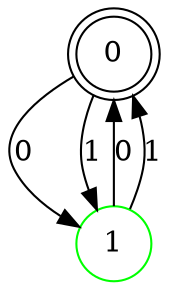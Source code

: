 digraph {
	node [color=black shape=doublecircle]
	0
	node [color=green shape=circle]
	1
	0 -> 1 [label=0]
	0 -> 1 [label=1]
	1 -> 0 [label=0]
	1 -> 0 [label=1]
}
